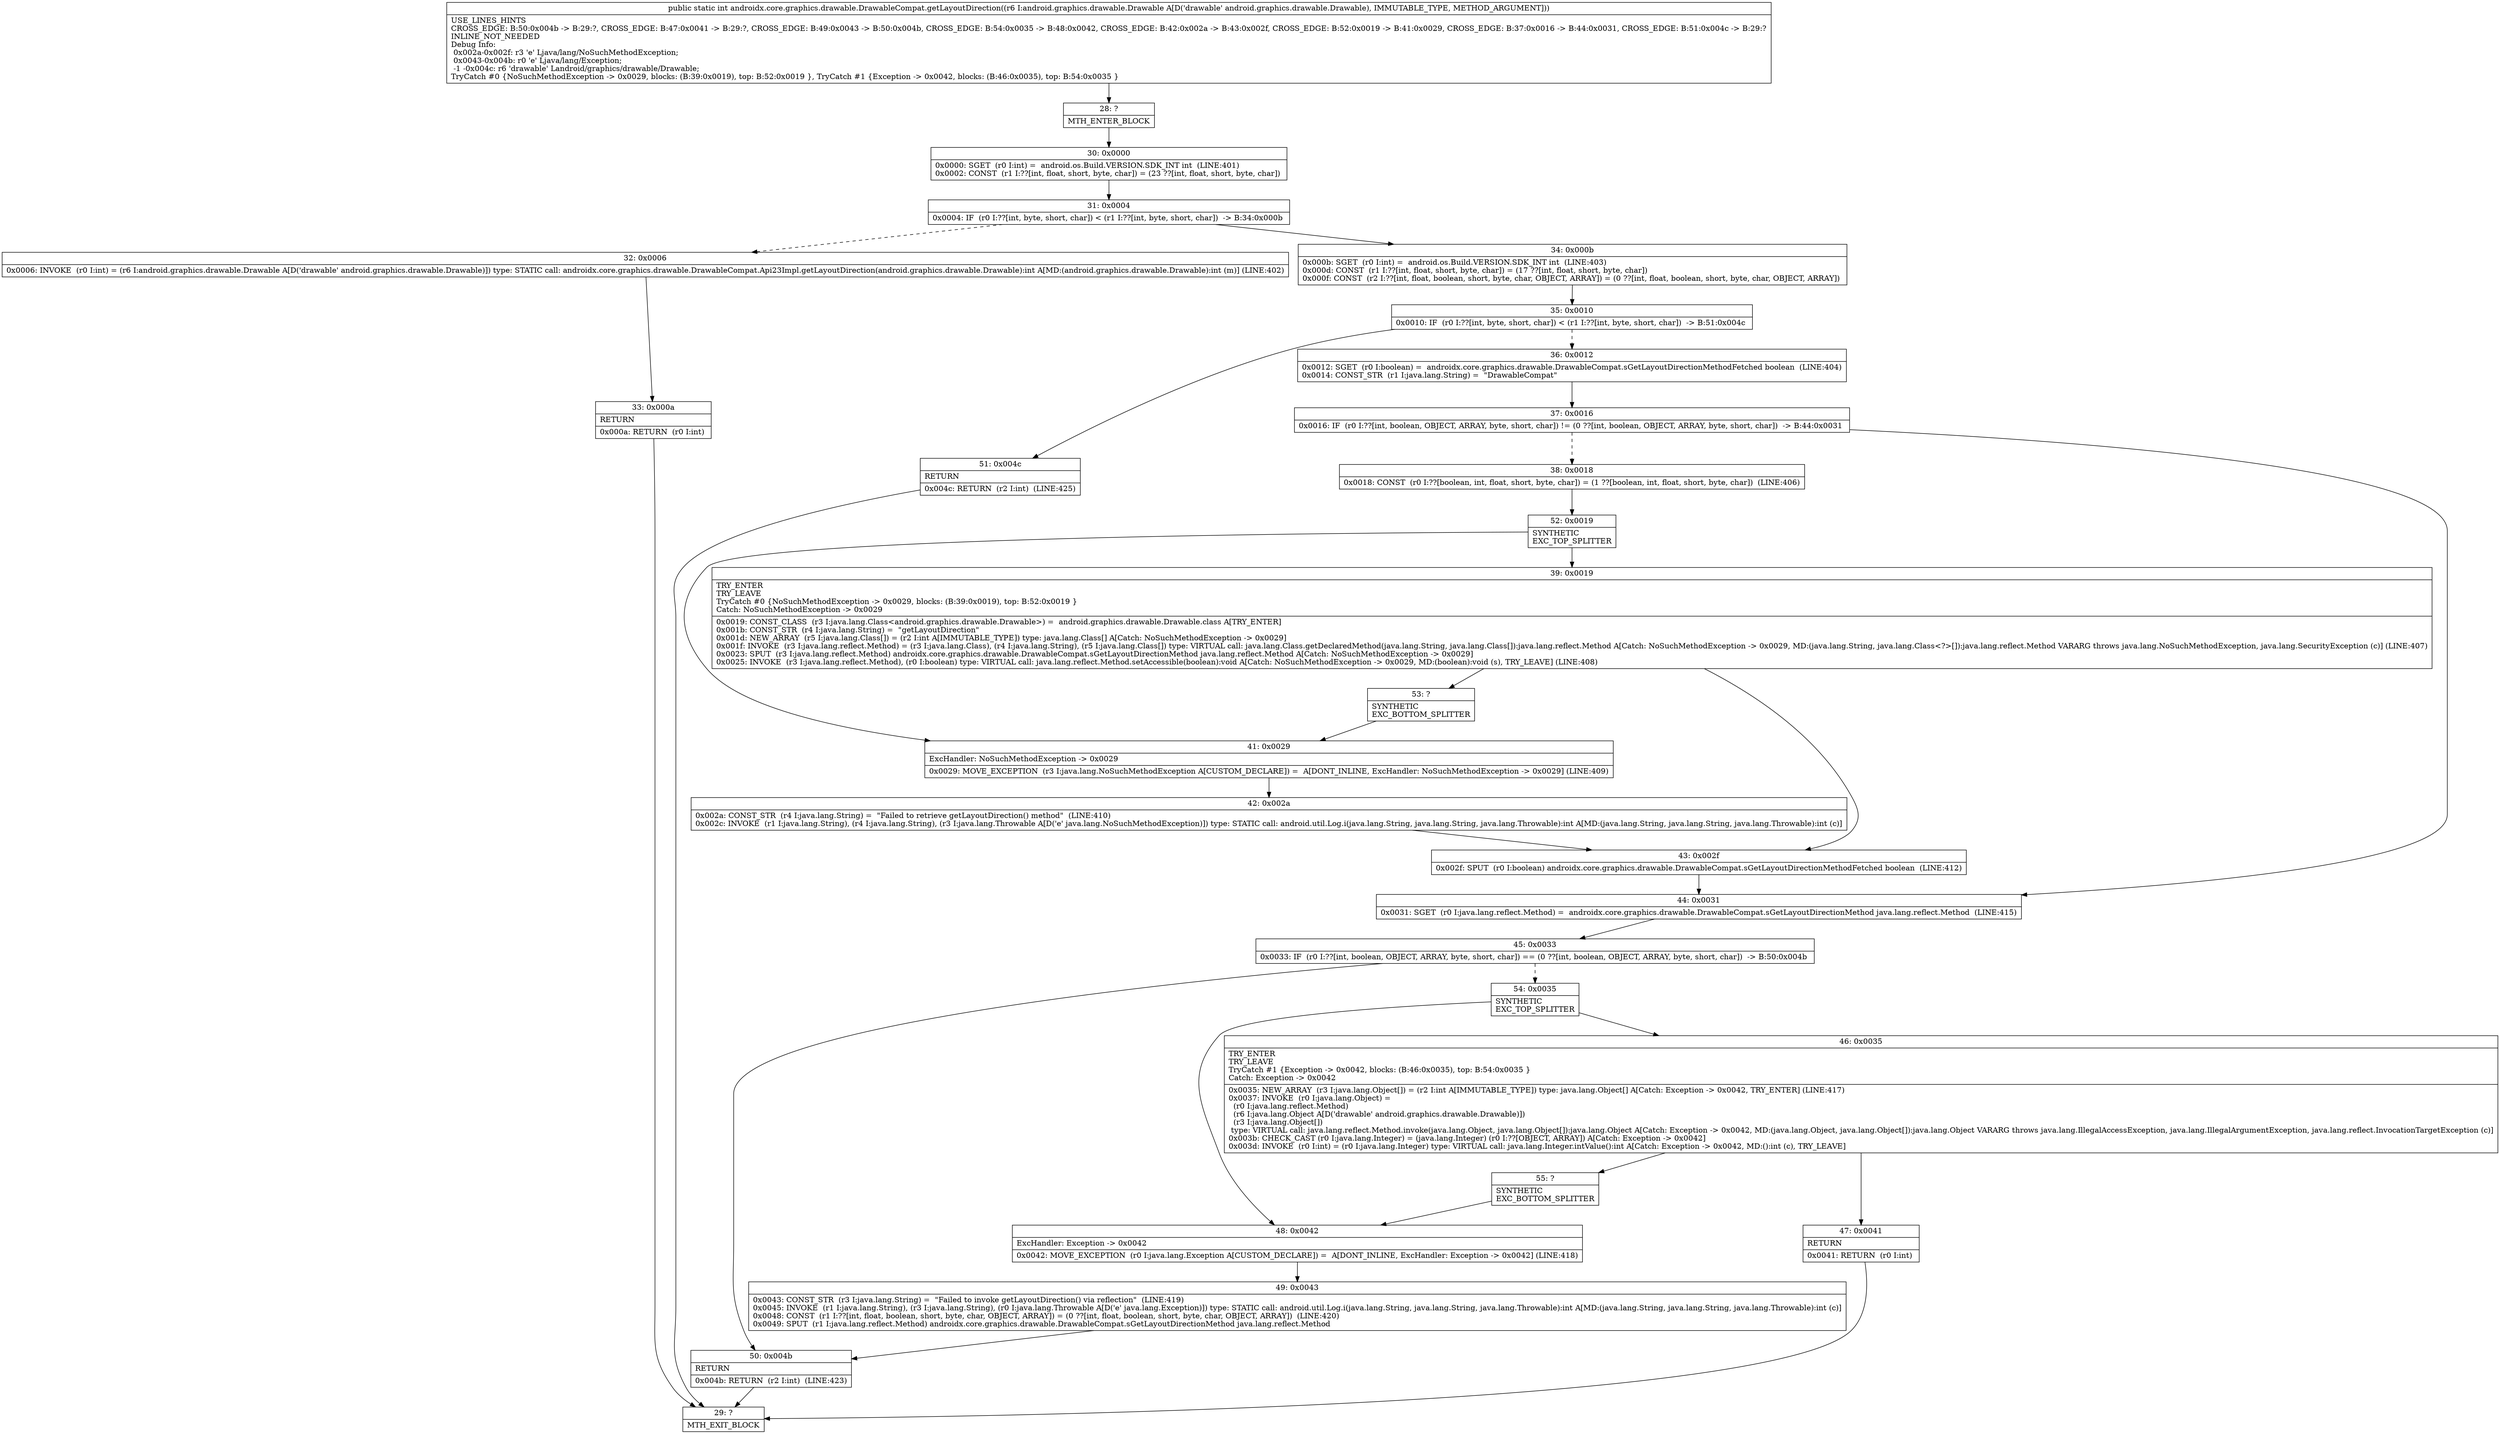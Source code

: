 digraph "CFG forandroidx.core.graphics.drawable.DrawableCompat.getLayoutDirection(Landroid\/graphics\/drawable\/Drawable;)I" {
Node_28 [shape=record,label="{28\:\ ?|MTH_ENTER_BLOCK\l}"];
Node_30 [shape=record,label="{30\:\ 0x0000|0x0000: SGET  (r0 I:int) =  android.os.Build.VERSION.SDK_INT int  (LINE:401)\l0x0002: CONST  (r1 I:??[int, float, short, byte, char]) = (23 ??[int, float, short, byte, char]) \l}"];
Node_31 [shape=record,label="{31\:\ 0x0004|0x0004: IF  (r0 I:??[int, byte, short, char]) \< (r1 I:??[int, byte, short, char])  \-\> B:34:0x000b \l}"];
Node_32 [shape=record,label="{32\:\ 0x0006|0x0006: INVOKE  (r0 I:int) = (r6 I:android.graphics.drawable.Drawable A[D('drawable' android.graphics.drawable.Drawable)]) type: STATIC call: androidx.core.graphics.drawable.DrawableCompat.Api23Impl.getLayoutDirection(android.graphics.drawable.Drawable):int A[MD:(android.graphics.drawable.Drawable):int (m)] (LINE:402)\l}"];
Node_33 [shape=record,label="{33\:\ 0x000a|RETURN\l|0x000a: RETURN  (r0 I:int) \l}"];
Node_29 [shape=record,label="{29\:\ ?|MTH_EXIT_BLOCK\l}"];
Node_34 [shape=record,label="{34\:\ 0x000b|0x000b: SGET  (r0 I:int) =  android.os.Build.VERSION.SDK_INT int  (LINE:403)\l0x000d: CONST  (r1 I:??[int, float, short, byte, char]) = (17 ??[int, float, short, byte, char]) \l0x000f: CONST  (r2 I:??[int, float, boolean, short, byte, char, OBJECT, ARRAY]) = (0 ??[int, float, boolean, short, byte, char, OBJECT, ARRAY]) \l}"];
Node_35 [shape=record,label="{35\:\ 0x0010|0x0010: IF  (r0 I:??[int, byte, short, char]) \< (r1 I:??[int, byte, short, char])  \-\> B:51:0x004c \l}"];
Node_36 [shape=record,label="{36\:\ 0x0012|0x0012: SGET  (r0 I:boolean) =  androidx.core.graphics.drawable.DrawableCompat.sGetLayoutDirectionMethodFetched boolean  (LINE:404)\l0x0014: CONST_STR  (r1 I:java.lang.String) =  \"DrawableCompat\" \l}"];
Node_37 [shape=record,label="{37\:\ 0x0016|0x0016: IF  (r0 I:??[int, boolean, OBJECT, ARRAY, byte, short, char]) != (0 ??[int, boolean, OBJECT, ARRAY, byte, short, char])  \-\> B:44:0x0031 \l}"];
Node_38 [shape=record,label="{38\:\ 0x0018|0x0018: CONST  (r0 I:??[boolean, int, float, short, byte, char]) = (1 ??[boolean, int, float, short, byte, char])  (LINE:406)\l}"];
Node_52 [shape=record,label="{52\:\ 0x0019|SYNTHETIC\lEXC_TOP_SPLITTER\l}"];
Node_39 [shape=record,label="{39\:\ 0x0019|TRY_ENTER\lTRY_LEAVE\lTryCatch #0 \{NoSuchMethodException \-\> 0x0029, blocks: (B:39:0x0019), top: B:52:0x0019 \}\lCatch: NoSuchMethodException \-\> 0x0029\l|0x0019: CONST_CLASS  (r3 I:java.lang.Class\<android.graphics.drawable.Drawable\>) =  android.graphics.drawable.Drawable.class A[TRY_ENTER]\l0x001b: CONST_STR  (r4 I:java.lang.String) =  \"getLayoutDirection\" \l0x001d: NEW_ARRAY  (r5 I:java.lang.Class[]) = (r2 I:int A[IMMUTABLE_TYPE]) type: java.lang.Class[] A[Catch: NoSuchMethodException \-\> 0x0029]\l0x001f: INVOKE  (r3 I:java.lang.reflect.Method) = (r3 I:java.lang.Class), (r4 I:java.lang.String), (r5 I:java.lang.Class[]) type: VIRTUAL call: java.lang.Class.getDeclaredMethod(java.lang.String, java.lang.Class[]):java.lang.reflect.Method A[Catch: NoSuchMethodException \-\> 0x0029, MD:(java.lang.String, java.lang.Class\<?\>[]):java.lang.reflect.Method VARARG throws java.lang.NoSuchMethodException, java.lang.SecurityException (c)] (LINE:407)\l0x0023: SPUT  (r3 I:java.lang.reflect.Method) androidx.core.graphics.drawable.DrawableCompat.sGetLayoutDirectionMethod java.lang.reflect.Method A[Catch: NoSuchMethodException \-\> 0x0029]\l0x0025: INVOKE  (r3 I:java.lang.reflect.Method), (r0 I:boolean) type: VIRTUAL call: java.lang.reflect.Method.setAccessible(boolean):void A[Catch: NoSuchMethodException \-\> 0x0029, MD:(boolean):void (s), TRY_LEAVE] (LINE:408)\l}"];
Node_43 [shape=record,label="{43\:\ 0x002f|0x002f: SPUT  (r0 I:boolean) androidx.core.graphics.drawable.DrawableCompat.sGetLayoutDirectionMethodFetched boolean  (LINE:412)\l}"];
Node_53 [shape=record,label="{53\:\ ?|SYNTHETIC\lEXC_BOTTOM_SPLITTER\l}"];
Node_41 [shape=record,label="{41\:\ 0x0029|ExcHandler: NoSuchMethodException \-\> 0x0029\l|0x0029: MOVE_EXCEPTION  (r3 I:java.lang.NoSuchMethodException A[CUSTOM_DECLARE]) =  A[DONT_INLINE, ExcHandler: NoSuchMethodException \-\> 0x0029] (LINE:409)\l}"];
Node_42 [shape=record,label="{42\:\ 0x002a|0x002a: CONST_STR  (r4 I:java.lang.String) =  \"Failed to retrieve getLayoutDirection() method\"  (LINE:410)\l0x002c: INVOKE  (r1 I:java.lang.String), (r4 I:java.lang.String), (r3 I:java.lang.Throwable A[D('e' java.lang.NoSuchMethodException)]) type: STATIC call: android.util.Log.i(java.lang.String, java.lang.String, java.lang.Throwable):int A[MD:(java.lang.String, java.lang.String, java.lang.Throwable):int (c)]\l}"];
Node_44 [shape=record,label="{44\:\ 0x0031|0x0031: SGET  (r0 I:java.lang.reflect.Method) =  androidx.core.graphics.drawable.DrawableCompat.sGetLayoutDirectionMethod java.lang.reflect.Method  (LINE:415)\l}"];
Node_45 [shape=record,label="{45\:\ 0x0033|0x0033: IF  (r0 I:??[int, boolean, OBJECT, ARRAY, byte, short, char]) == (0 ??[int, boolean, OBJECT, ARRAY, byte, short, char])  \-\> B:50:0x004b \l}"];
Node_50 [shape=record,label="{50\:\ 0x004b|RETURN\l|0x004b: RETURN  (r2 I:int)  (LINE:423)\l}"];
Node_54 [shape=record,label="{54\:\ 0x0035|SYNTHETIC\lEXC_TOP_SPLITTER\l}"];
Node_46 [shape=record,label="{46\:\ 0x0035|TRY_ENTER\lTRY_LEAVE\lTryCatch #1 \{Exception \-\> 0x0042, blocks: (B:46:0x0035), top: B:54:0x0035 \}\lCatch: Exception \-\> 0x0042\l|0x0035: NEW_ARRAY  (r3 I:java.lang.Object[]) = (r2 I:int A[IMMUTABLE_TYPE]) type: java.lang.Object[] A[Catch: Exception \-\> 0x0042, TRY_ENTER] (LINE:417)\l0x0037: INVOKE  (r0 I:java.lang.Object) = \l  (r0 I:java.lang.reflect.Method)\l  (r6 I:java.lang.Object A[D('drawable' android.graphics.drawable.Drawable)])\l  (r3 I:java.lang.Object[])\l type: VIRTUAL call: java.lang.reflect.Method.invoke(java.lang.Object, java.lang.Object[]):java.lang.Object A[Catch: Exception \-\> 0x0042, MD:(java.lang.Object, java.lang.Object[]):java.lang.Object VARARG throws java.lang.IllegalAccessException, java.lang.IllegalArgumentException, java.lang.reflect.InvocationTargetException (c)]\l0x003b: CHECK_CAST (r0 I:java.lang.Integer) = (java.lang.Integer) (r0 I:??[OBJECT, ARRAY]) A[Catch: Exception \-\> 0x0042]\l0x003d: INVOKE  (r0 I:int) = (r0 I:java.lang.Integer) type: VIRTUAL call: java.lang.Integer.intValue():int A[Catch: Exception \-\> 0x0042, MD:():int (c), TRY_LEAVE]\l}"];
Node_47 [shape=record,label="{47\:\ 0x0041|RETURN\l|0x0041: RETURN  (r0 I:int) \l}"];
Node_55 [shape=record,label="{55\:\ ?|SYNTHETIC\lEXC_BOTTOM_SPLITTER\l}"];
Node_48 [shape=record,label="{48\:\ 0x0042|ExcHandler: Exception \-\> 0x0042\l|0x0042: MOVE_EXCEPTION  (r0 I:java.lang.Exception A[CUSTOM_DECLARE]) =  A[DONT_INLINE, ExcHandler: Exception \-\> 0x0042] (LINE:418)\l}"];
Node_49 [shape=record,label="{49\:\ 0x0043|0x0043: CONST_STR  (r3 I:java.lang.String) =  \"Failed to invoke getLayoutDirection() via reflection\"  (LINE:419)\l0x0045: INVOKE  (r1 I:java.lang.String), (r3 I:java.lang.String), (r0 I:java.lang.Throwable A[D('e' java.lang.Exception)]) type: STATIC call: android.util.Log.i(java.lang.String, java.lang.String, java.lang.Throwable):int A[MD:(java.lang.String, java.lang.String, java.lang.Throwable):int (c)]\l0x0048: CONST  (r1 I:??[int, float, boolean, short, byte, char, OBJECT, ARRAY]) = (0 ??[int, float, boolean, short, byte, char, OBJECT, ARRAY])  (LINE:420)\l0x0049: SPUT  (r1 I:java.lang.reflect.Method) androidx.core.graphics.drawable.DrawableCompat.sGetLayoutDirectionMethod java.lang.reflect.Method \l}"];
Node_51 [shape=record,label="{51\:\ 0x004c|RETURN\l|0x004c: RETURN  (r2 I:int)  (LINE:425)\l}"];
MethodNode[shape=record,label="{public static int androidx.core.graphics.drawable.DrawableCompat.getLayoutDirection((r6 I:android.graphics.drawable.Drawable A[D('drawable' android.graphics.drawable.Drawable), IMMUTABLE_TYPE, METHOD_ARGUMENT]))  | USE_LINES_HINTS\lCROSS_EDGE: B:50:0x004b \-\> B:29:?, CROSS_EDGE: B:47:0x0041 \-\> B:29:?, CROSS_EDGE: B:49:0x0043 \-\> B:50:0x004b, CROSS_EDGE: B:54:0x0035 \-\> B:48:0x0042, CROSS_EDGE: B:42:0x002a \-\> B:43:0x002f, CROSS_EDGE: B:52:0x0019 \-\> B:41:0x0029, CROSS_EDGE: B:37:0x0016 \-\> B:44:0x0031, CROSS_EDGE: B:51:0x004c \-\> B:29:?\lINLINE_NOT_NEEDED\lDebug Info:\l  0x002a\-0x002f: r3 'e' Ljava\/lang\/NoSuchMethodException;\l  0x0043\-0x004b: r0 'e' Ljava\/lang\/Exception;\l  \-1 \-0x004c: r6 'drawable' Landroid\/graphics\/drawable\/Drawable;\lTryCatch #0 \{NoSuchMethodException \-\> 0x0029, blocks: (B:39:0x0019), top: B:52:0x0019 \}, TryCatch #1 \{Exception \-\> 0x0042, blocks: (B:46:0x0035), top: B:54:0x0035 \}\l}"];
MethodNode -> Node_28;Node_28 -> Node_30;
Node_30 -> Node_31;
Node_31 -> Node_32[style=dashed];
Node_31 -> Node_34;
Node_32 -> Node_33;
Node_33 -> Node_29;
Node_34 -> Node_35;
Node_35 -> Node_36[style=dashed];
Node_35 -> Node_51;
Node_36 -> Node_37;
Node_37 -> Node_38[style=dashed];
Node_37 -> Node_44;
Node_38 -> Node_52;
Node_52 -> Node_39;
Node_52 -> Node_41;
Node_39 -> Node_43;
Node_39 -> Node_53;
Node_43 -> Node_44;
Node_53 -> Node_41;
Node_41 -> Node_42;
Node_42 -> Node_43;
Node_44 -> Node_45;
Node_45 -> Node_50;
Node_45 -> Node_54[style=dashed];
Node_50 -> Node_29;
Node_54 -> Node_46;
Node_54 -> Node_48;
Node_46 -> Node_47;
Node_46 -> Node_55;
Node_47 -> Node_29;
Node_55 -> Node_48;
Node_48 -> Node_49;
Node_49 -> Node_50;
Node_51 -> Node_29;
}

